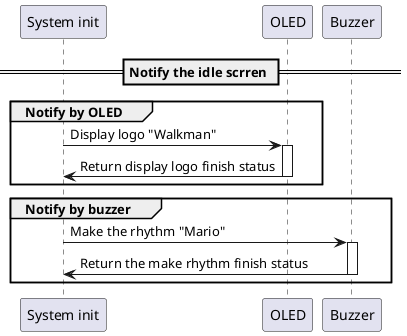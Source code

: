 @startuml

participant "System init"   as    System_init
participant "OLED"          as    OLED
participant "Buzzer"        as    Buzzer

== Notify the idle scrren ==

group Notify by OLED
System_init -> OLED: Display logo "Walkman"
activate OLED
OLED -> System_init: Return display logo finish status
deactivate OLED
end

group Notify by buzzer
System_init -> Buzzer: Make the rhythm "Mario"
activate Buzzer
Buzzer -> System_init: Return the make rhythm finish status
deactivate Buzzer
end

@enduml
